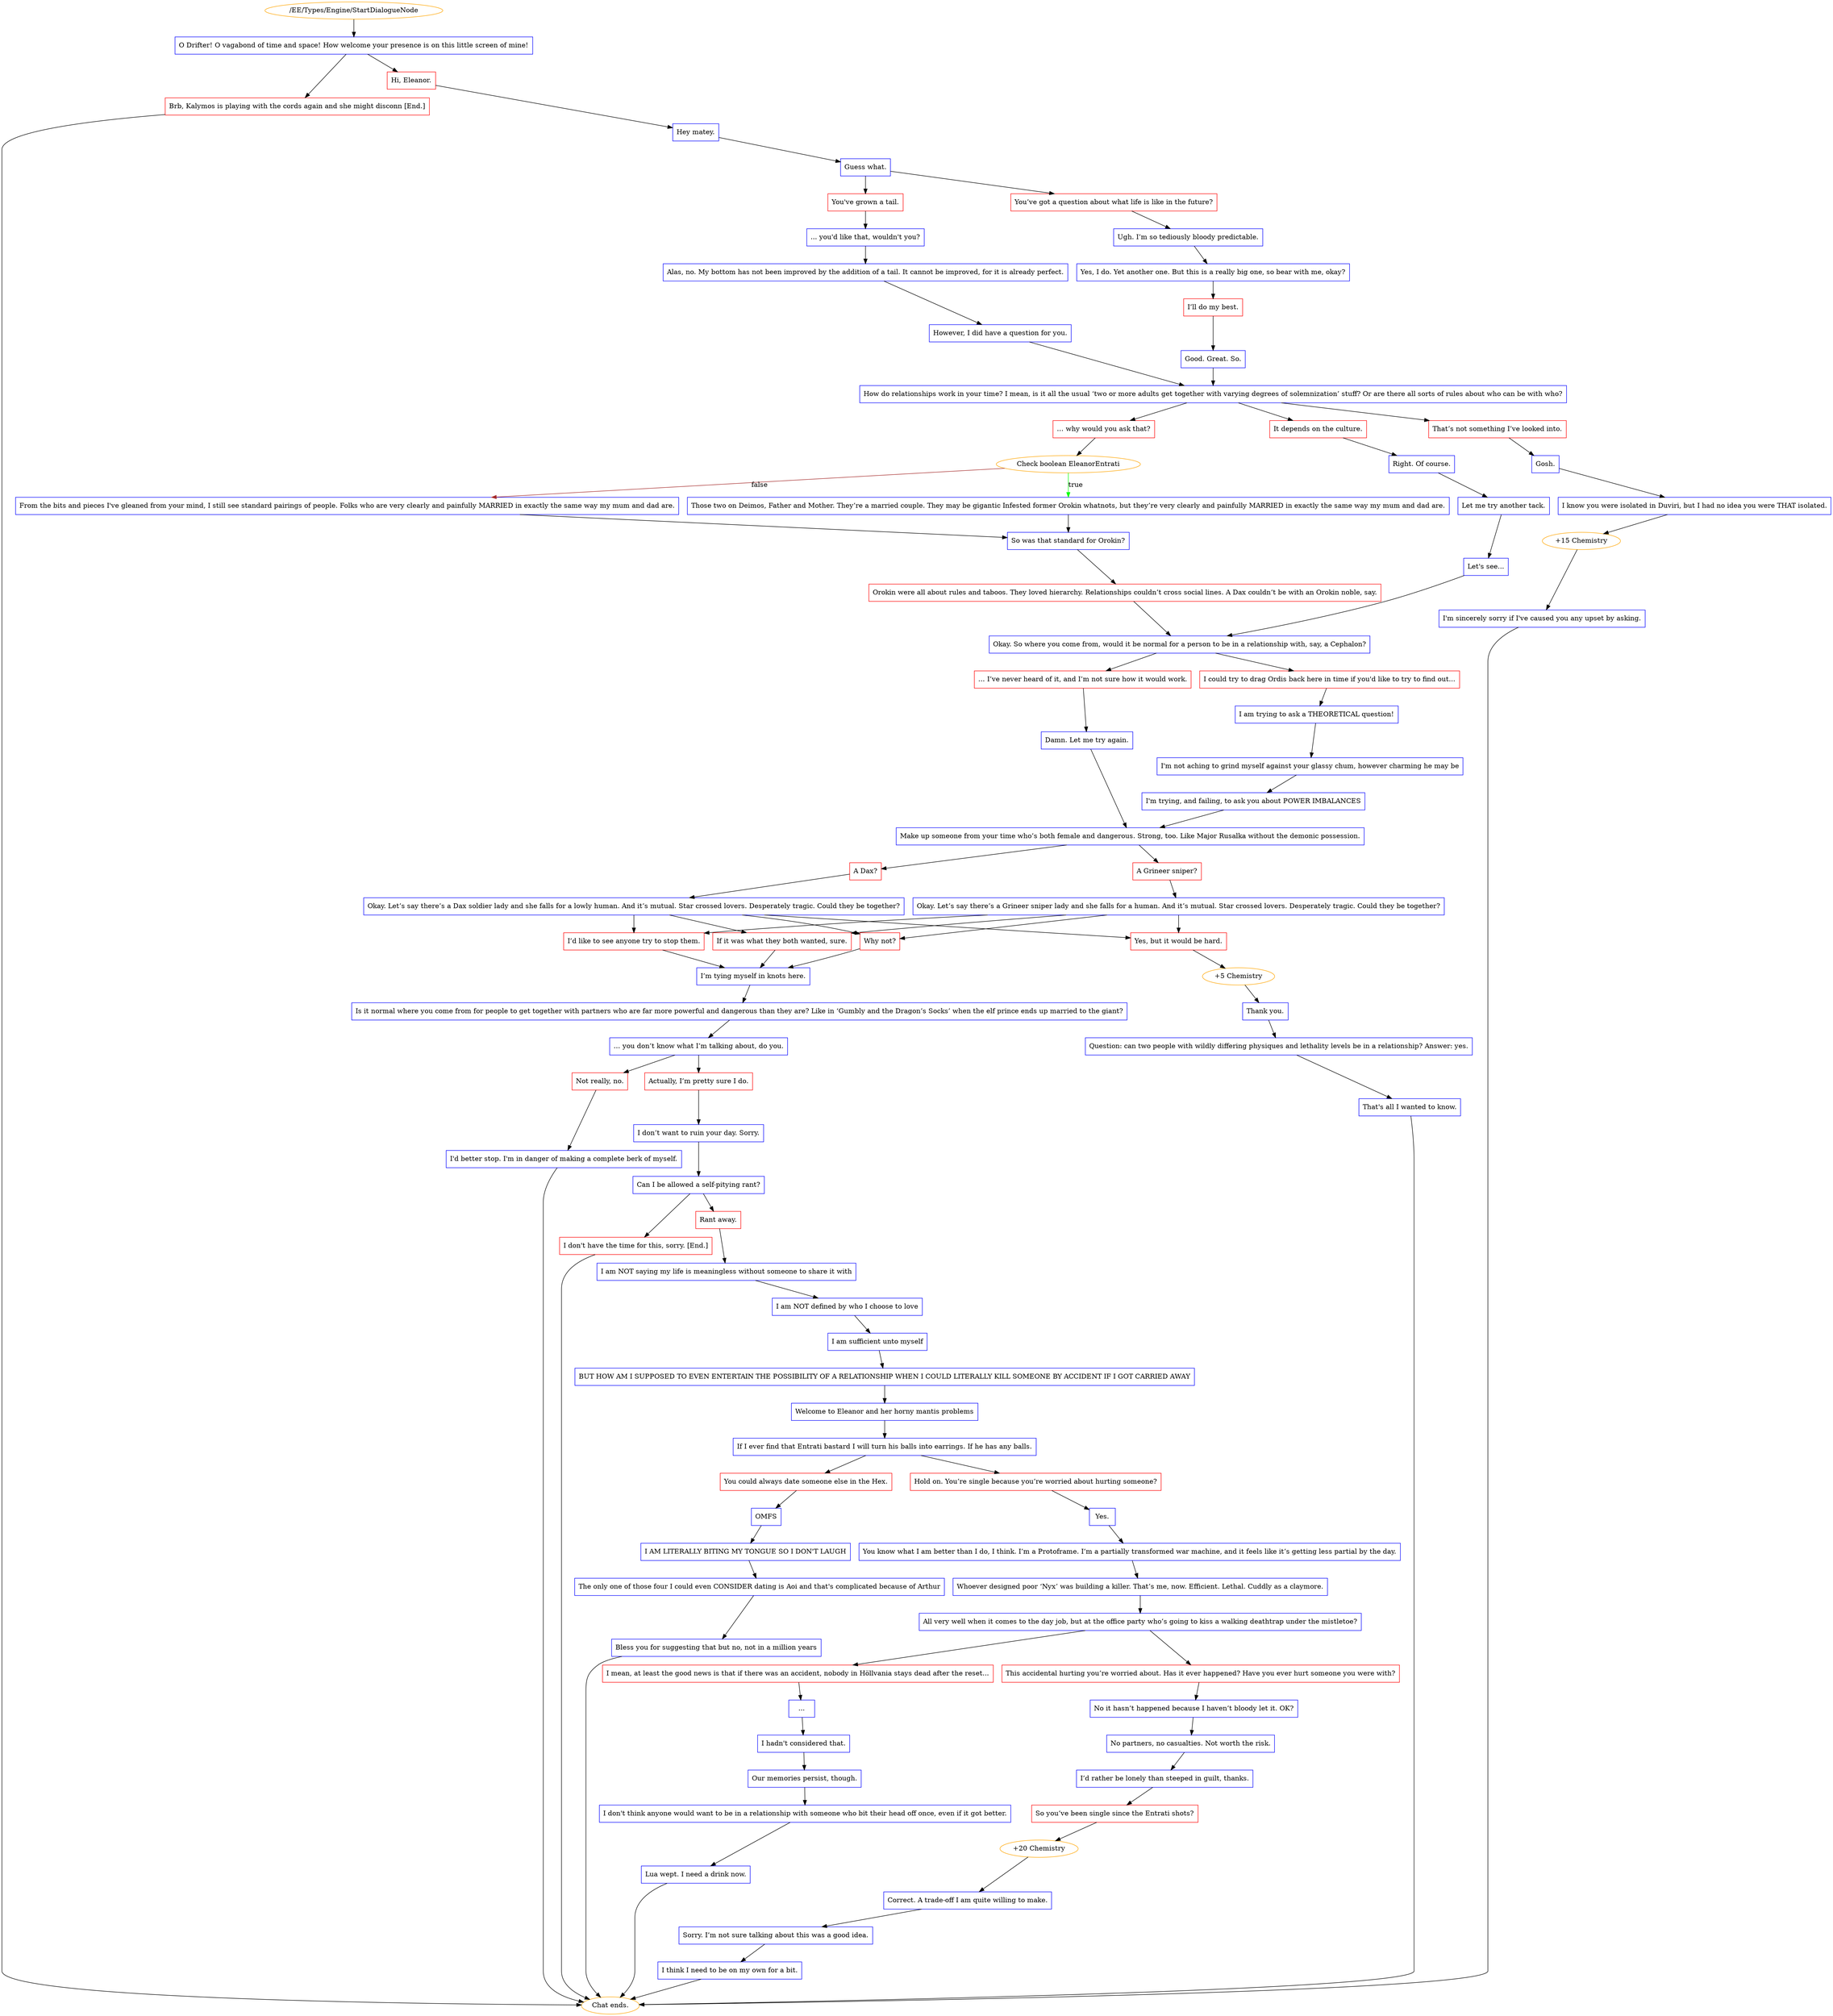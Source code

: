 digraph {
	1521 [label="/EE/Types/Engine/StartDialogueNode",color=orange];
		1521 -> 1522;
	1522 [label="O Drifter! O vagabond of time and space! How welcome your presence is on this little screen of mine!",shape=box,color=blue];
		1522 -> 1523;
		1522 -> 1524;
	1523 [label="Hi, Eleanor.",shape=box,color=red];
		1523 -> 1526;
	1524 [label="Brb, Kalymos is playing with the cords again and she might disconn [End.]",shape=box,color=red];
		1524 -> "Chat ends.";
	1526 [label="Hey matey.",shape=box,color=blue];
		1526 -> 1527;
	"Chat ends." [color=orange];
	1527 [label="Guess what.",shape=box,color=blue];
		1527 -> 1528;
		1527 -> 1529;
	1528 [label="You’ve got a question about what life is like in the future?",shape=box,color=red];
		1528 -> 1530;
	1529 [label="You've grown a tail.",shape=box,color=red];
		1529 -> 1531;
	1530 [label="Ugh. I’m so tediously bloody predictable.",shape=box,color=blue];
		1530 -> 1533;
	1531 [label="... you'd like that, wouldn't you?",shape=box,color=blue];
		1531 -> 1532;
	1533 [label="Yes, I do. Yet another one. But this is a really big one, so bear with me, okay?",shape=box,color=blue];
		1533 -> 1534;
	1532 [label="Alas, no. My bottom has not been improved by the addition of a tail. It cannot be improved, for it is already perfect.",shape=box,color=blue];
		1532 -> 1535;
	1534 [label="I’ll do my best.",shape=box,color=red];
		1534 -> 1536;
	1535 [label="However, I did have a question for you.",shape=box,color=blue];
		1535 -> 1537;
	1536 [label="Good. Great. So.",shape=box,color=blue];
		1536 -> 1537;
	1537 [label="How do relationships work in your time? I mean, is it all the usual ‘two or more adults get together with varying degrees of solemnization’ stuff? Or are there all sorts of rules about who can be with who?",shape=box,color=blue];
		1537 -> 1538;
		1537 -> 1539;
		1537 -> 1540;
	1538 [label="That’s not something I’ve looked into.",shape=box,color=red];
		1538 -> 1541;
	1539 [label="It depends on the culture.",shape=box,color=red];
		1539 -> 1542;
	1540 [label="… why would you ask that?",shape=box,color=red];
		1540 -> 1543;
	1541 [label="Gosh.",shape=box,color=blue];
		1541 -> 1547;
	1542 [label="Right. Of course.",shape=box,color=blue];
		1542 -> 1548;
	1543 [label="Check boolean EleanorEntrati",color=orange];
		1543 -> 1544 [label=true,color=green];
		1543 -> 1545 [label=false,color=brown];
	1547 [label="I know you were isolated in Duviri, but I had no idea you were THAT isolated.",shape=box,color=blue];
		1547 -> 1552;
	1548 [label="Let me try another tack.",shape=box,color=blue];
		1548 -> 1550;
	1544 [label="Those two on Deimos, Father and Mother. They’re a married couple. They may be gigantic Infested former Orokin whatnots, but they’re very clearly and painfully MARRIED in exactly the same way my mum and dad are.",shape=box,color=blue];
		1544 -> 1546;
	1545 [label="From the bits and pieces I've gleaned from your mind, I still see standard pairings of people. Folks who are very clearly and painfully MARRIED in exactly the same way my mum and dad are.",shape=box,color=blue];
		1545 -> 1546;
	1552 [label="+15 Chemistry",color=orange];
		1552 -> 1549;
	1550 [label="Let's see...",shape=box,color=blue];
		1550 -> 1554;
	1546 [label="So was that standard for Orokin?",shape=box,color=blue];
		1546 -> 1551;
	1549 [label="I'm sincerely sorry if I've caused you any upset by asking.",shape=box,color=blue];
		1549 -> "Chat ends.";
	1554 [label="Okay. So where you come from, would it be normal for a person to be in a relationship with, say, a Cephalon?",shape=box,color=blue];
		1554 -> 1555;
		1554 -> 1556;
	1551 [label="Orokin were all about rules and taboos. They loved hierarchy. Relationships couldn’t cross social lines. A Dax couldn’t be with an Orokin noble, say.",shape=box,color=red];
		1551 -> 1554;
	"Chat ends." [color=orange];
	1555 [label="I could try to drag Ordis back here in time if you'd like to try to find out...",shape=box,color=red];
		1555 -> 1557;
	1556 [label="… I’ve never heard of it, and I’m not sure how it would work.",shape=box,color=red];
		1556 -> 1560;
	1557 [label="I am trying to ask a THEORETICAL question!",shape=box,color=blue];
		1557 -> 1558;
	1560 [label="Damn. Let me try again.",shape=box,color=blue];
		1560 -> 1561;
	1558 [label="I'm not aching to grind myself against your glassy chum, however charming he may be",shape=box,color=blue];
		1558 -> 1559;
	1561 [label="Make up someone from your time who’s both female and dangerous. Strong, too. Like Major Rusalka without the demonic possession.",shape=box,color=blue];
		1561 -> 1562;
		1561 -> 1563;
	1559 [label="I'm trying, and failing, to ask you about POWER IMBALANCES",shape=box,color=blue];
		1559 -> 1561;
	1562 [label="A Grineer sniper?",shape=box,color=red];
		1562 -> 1564;
	1563 [label="A Dax?",shape=box,color=red];
		1563 -> 1565;
	1564 [label="Okay. Let’s say there’s a Grineer sniper lady and she falls for a human. And it’s mutual. Star crossed lovers. Desperately tragic. Could they be together?",shape=box,color=blue];
		1564 -> 1566;
		1564 -> 1567;
		1564 -> 1568;
		1564 -> 1569;
	1565 [label="Okay. Let’s say there’s a Dax soldier lady and she falls for a lowly human. And it’s mutual. Star crossed lovers. Desperately tragic. Could they be together?",shape=box,color=blue];
		1565 -> 1566;
		1565 -> 1567;
		1565 -> 1568;
		1565 -> 1569;
	1566 [label="If it was what they both wanted, sure.",shape=box,color=red];
		1566 -> 1570;
	1567 [label="Why not?",shape=box,color=red];
		1567 -> 1570;
	1568 [label="I’d like to see anyone try to stop them.",shape=box,color=red];
		1568 -> 1570;
	1569 [label="Yes, but it would be hard.",shape=box,color=red];
		1569 -> 1576;
	1570 [label="I’m tying myself in knots here.",shape=box,color=blue];
		1570 -> 1572;
	1576 [label="+5 Chemistry",color=orange];
		1576 -> 1571;
	1572 [label="Is it normal where you come from for people to get together with partners who are far more powerful and dangerous than they are? Like in ‘Gumbly and the Dragon’s Socks’ when the elf prince ends up married to the giant?",shape=box,color=blue];
		1572 -> 1574;
	1571 [label="Thank you.",shape=box,color=blue];
		1571 -> 1573;
	1574 [label="… you don’t know what I’m talking about, do you.",shape=box,color=blue];
		1574 -> 1578;
		1574 -> 1579;
	1573 [label="Question: can two people with wildly differing physiques and lethality levels be in a relationship? Answer: yes.",shape=box,color=blue];
		1573 -> 1575;
	1578 [label="Actually, I’m pretty sure I do.",shape=box,color=red];
		1578 -> 1582;
	1579 [label="Not really, no.",shape=box,color=red];
		1579 -> 1580;
	1575 [label="That's all I wanted to know.",shape=box,color=blue];
		1575 -> "Chat ends.";
	1582 [label="I don’t want to ruin your day. Sorry.",shape=box,color=blue];
		1582 -> 1583;
	1580 [label="I'd better stop. I'm in danger of making a complete berk of myself.",shape=box,color=blue];
		1580 -> "Chat ends.";
	"Chat ends." [color=orange];
	1583 [label="Can I be allowed a self-pitying rant?",shape=box,color=blue];
		1583 -> 1584;
		1583 -> 1585;
	"Chat ends." [color=orange];
	1584 [label="Rant away.",shape=box,color=red];
		1584 -> 1587;
	1585 [label="I don't have the time for this, sorry. [End.]",shape=box,color=red];
		1585 -> "Chat ends.";
	1587 [label="I am NOT saying my life is meaningless without someone to share it with",shape=box,color=blue];
		1587 -> 1588;
	"Chat ends." [color=orange];
	1588 [label="I am NOT defined by who I choose to love",shape=box,color=blue];
		1588 -> 1589;
	1589 [label="I am sufficient unto myself",shape=box,color=blue];
		1589 -> 1590;
	1590 [label="BUT HOW AM I SUPPOSED TO EVEN ENTERTAIN THE POSSIBILITY OF A RELATIONSHIP WHEN I COULD LITERALLY KILL SOMEONE BY ACCIDENT IF I GOT CARRIED AWAY",shape=box,color=blue];
		1590 -> 1591;
	1591 [label="Welcome to Eleanor and her horny mantis problems",shape=box,color=blue];
		1591 -> 1592;
	1592 [label="If I ever find that Entrati bastard I will turn his balls into earrings. If he has any balls.",shape=box,color=blue];
		1592 -> 1593;
		1592 -> 1594;
	1593 [label="You could always date someone else in the Hex.",shape=box,color=red];
		1593 -> 1595;
	1594 [label="Hold on. You’re single because you’re worried about hurting someone?",shape=box,color=red];
		1594 -> 1596;
	1595 [label="OMFS",shape=box,color=blue];
		1595 -> 1597;
	1596 [label="Yes.",shape=box,color=blue];
		1596 -> 1601;
	1597 [label="I AM LITERALLY BITING MY TONGUE SO I DON'T LAUGH",shape=box,color=blue];
		1597 -> 1598;
	1601 [label="You know what I am better than I do, I think. I’m a Protoframe. I’m a partially transformed war machine, and it feels like it’s getting less partial by the day.",shape=box,color=blue];
		1601 -> 1602;
	1598 [label="The only one of those four I could even CONSIDER dating is Aoi and that's complicated because of Arthur",shape=box,color=blue];
		1598 -> 1599;
	1602 [label="Whoever designed poor ‘Nyx’ was building a killer. That’s me, now. Efficient. Lethal. Cuddly as a claymore.",shape=box,color=blue];
		1602 -> 1603;
	1599 [label="Bless you for suggesting that but no, not in a million years",shape=box,color=blue];
		1599 -> "Chat ends.";
	1603 [label="All very well when it comes to the day job, but at the office party who’s going to kiss a walking deathtrap under the mistletoe?",shape=box,color=blue];
		1603 -> 1604;
		1603 -> 1606;
	"Chat ends." [color=orange];
	1604 [label="This accidental hurting you’re worried about. Has it ever happened? Have you ever hurt someone you were with?",shape=box,color=red];
		1604 -> 1605;
	1606 [label="I mean, at least the good news is that if there was an accident, nobody in Höllvania stays dead after the reset...",shape=box,color=red];
		1606 -> 1607;
	1605 [label="No it hasn’t happened because I haven’t bloody let it. OK?",shape=box,color=blue];
		1605 -> 1608;
	1607 [label="...",shape=box,color=blue];
		1607 -> 1609;
	1608 [label="No partners, no casualties. Not worth the risk.",shape=box,color=blue];
		1608 -> 1610;
	1609 [label="I hadn't considered that.",shape=box,color=blue];
		1609 -> 1611;
	1610 [label="I’d rather be lonely than steeped in guilt, thanks.",shape=box,color=blue];
		1610 -> 1612;
	1611 [label="Our memories persist, though.",shape=box,color=blue];
		1611 -> 1613;
	1612 [label="So you’ve been single since the Entrati shots?",shape=box,color=red];
		1612 -> 1618;
	1613 [label="I don't think anyone would want to be in a relationship with someone who bit their head off once, even if it got better.",shape=box,color=blue];
		1613 -> 1614;
	1618 [label="+20 Chemistry",color=orange];
		1618 -> 1615;
	1614 [label="Lua wept. I need a drink now.",shape=box,color=blue];
		1614 -> "Chat ends.";
	1615 [label="Correct. A trade-off I am quite willing to make.",shape=box,color=blue];
		1615 -> 1616;
	"Chat ends." [color=orange];
	1616 [label="Sorry. I’m not sure talking about this was a good idea.",shape=box,color=blue];
		1616 -> 1617;
	1617 [label="I think I need to be on my own for a bit.",shape=box,color=blue];
		1617 -> "Chat ends.";
	"Chat ends." [color=orange];
}